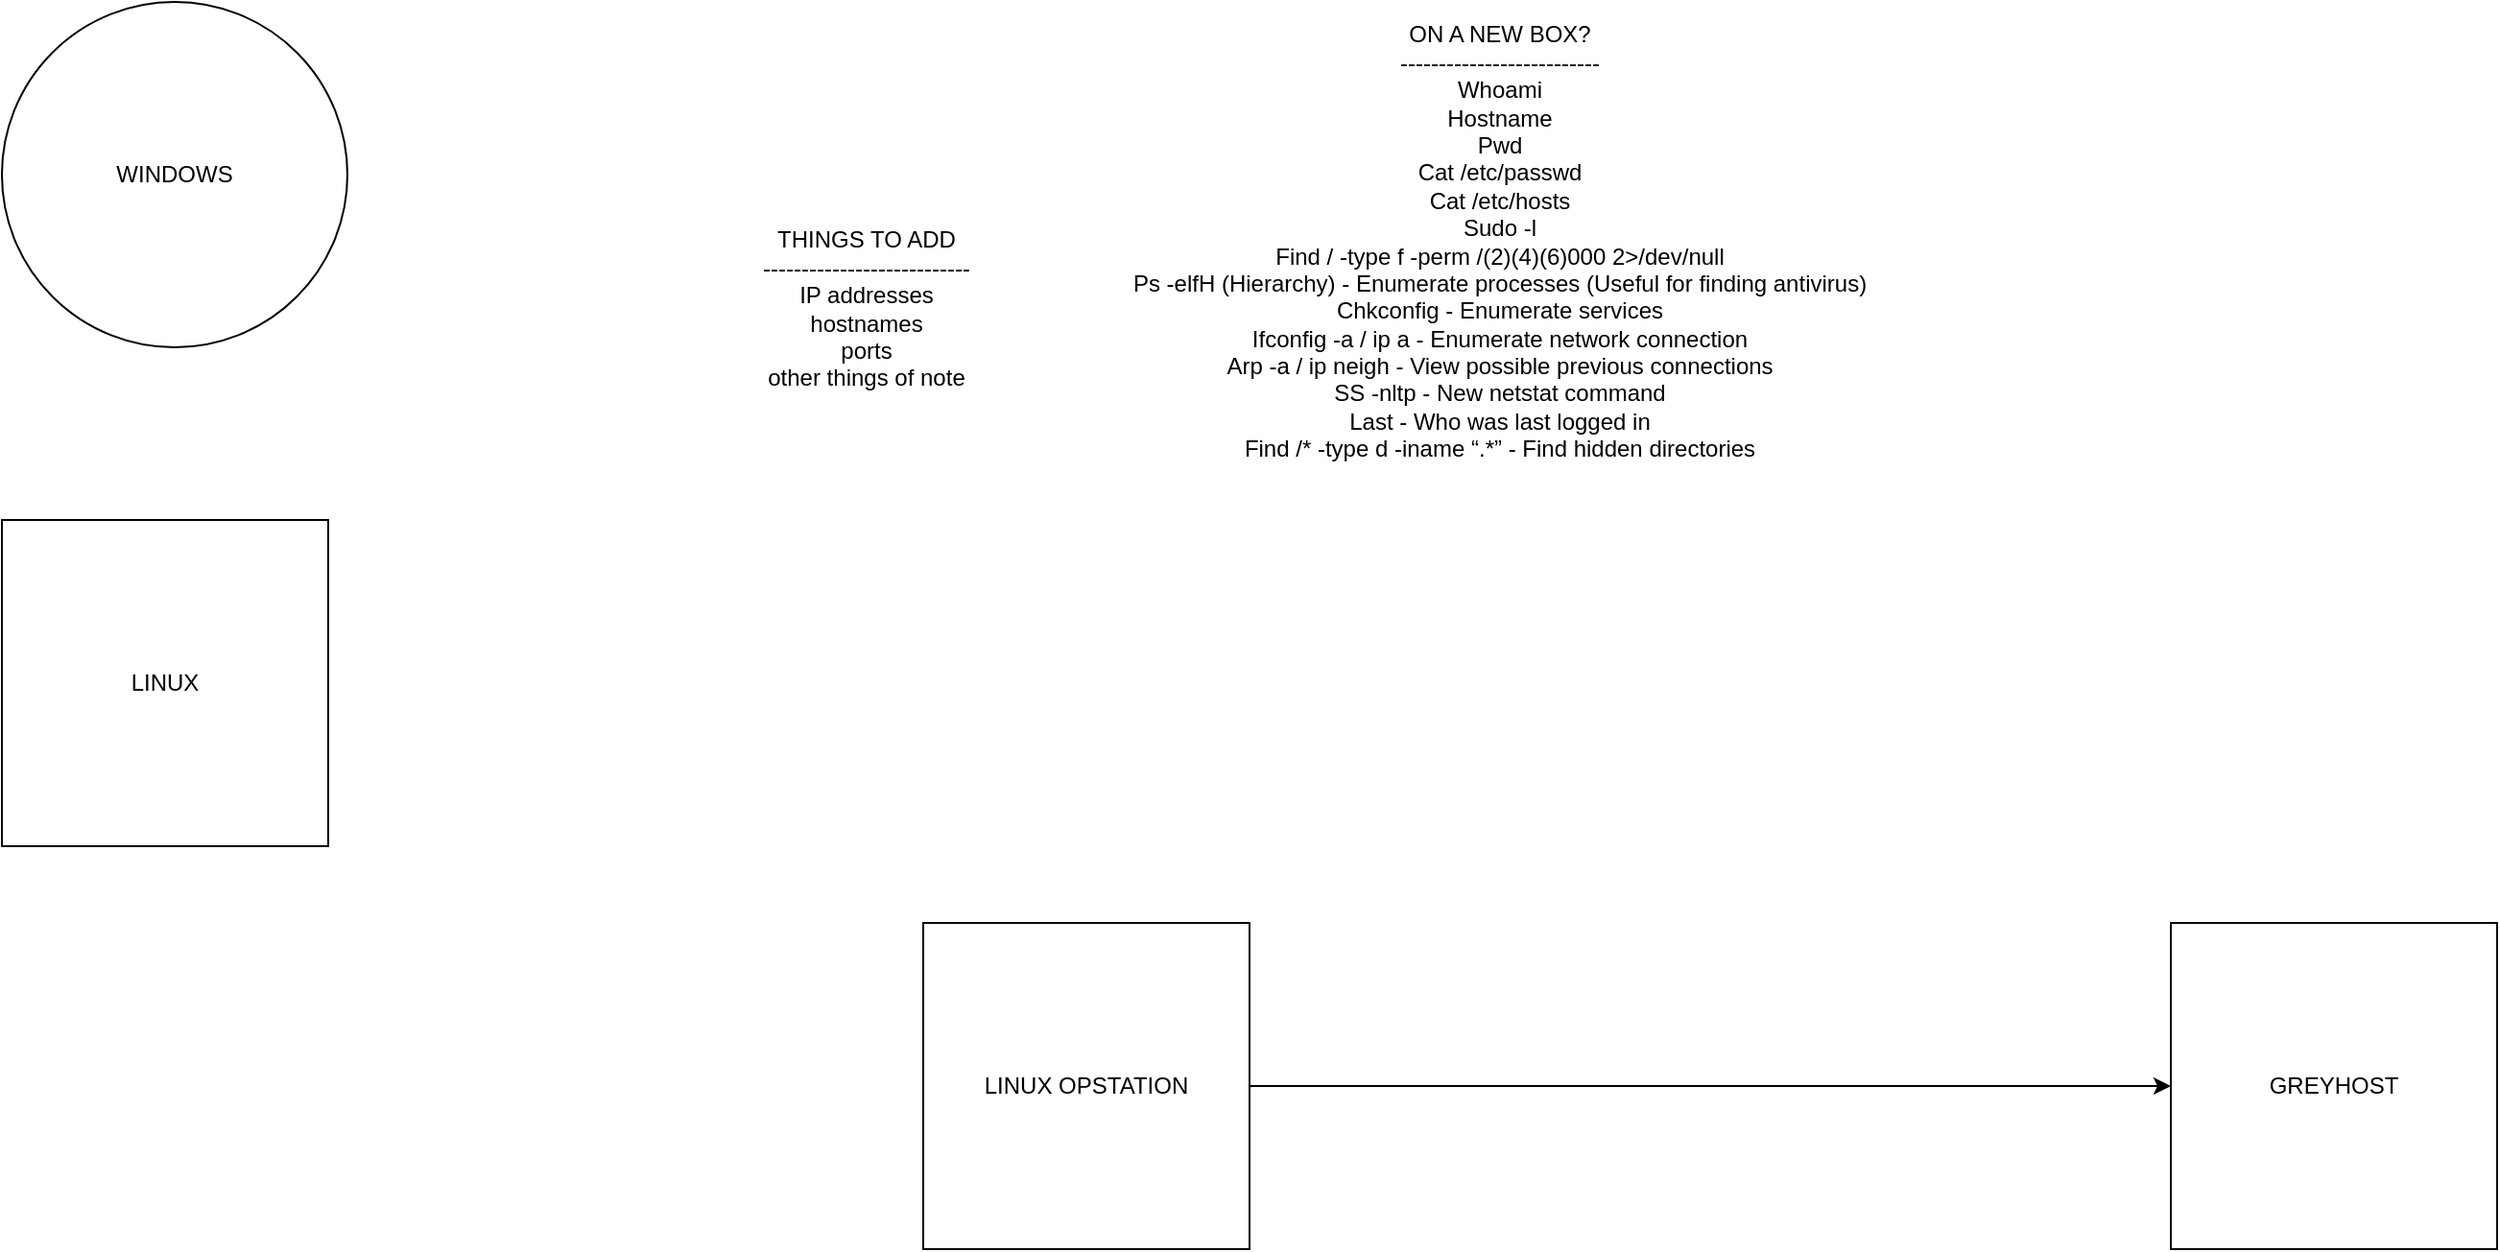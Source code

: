 <mxfile version="18.0.3" type="github">
  <diagram id="iwLks6HY5HqMqOYmhnq3" name="Page-1">
    <mxGraphModel dx="2844" dy="1572" grid="1" gridSize="10" guides="1" tooltips="1" connect="1" arrows="1" fold="1" page="1" pageScale="1" pageWidth="850" pageHeight="1100" math="0" shadow="0">
      <root>
        <mxCell id="0" />
        <mxCell id="1" parent="0" />
        <mxCell id="VXlB88j0Ht-4RjSV8-hH-1" value="LINUX" style="whiteSpace=wrap;html=1;aspect=fixed;" parent="1" vertex="1">
          <mxGeometry x="40" y="330" width="170" height="170" as="geometry" />
        </mxCell>
        <mxCell id="VXlB88j0Ht-4RjSV8-hH-2" value="WINDOWS" style="ellipse;whiteSpace=wrap;html=1;aspect=fixed;" parent="1" vertex="1">
          <mxGeometry x="40" y="60" width="180" height="180" as="geometry" />
        </mxCell>
        <mxCell id="VXlB88j0Ht-4RjSV8-hH-4" style="edgeStyle=orthogonalEdgeStyle;rounded=0;orthogonalLoop=1;jettySize=auto;html=1;" parent="1" source="VXlB88j0Ht-4RjSV8-hH-3" edge="1">
          <mxGeometry relative="1" as="geometry">
            <mxPoint x="1170.0" y="625" as="targetPoint" />
          </mxGeometry>
        </mxCell>
        <mxCell id="VXlB88j0Ht-4RjSV8-hH-3" value="LINUX OPSTATION" style="whiteSpace=wrap;html=1;aspect=fixed;" parent="1" vertex="1">
          <mxGeometry x="520" y="540" width="170" height="170" as="geometry" />
        </mxCell>
        <mxCell id="VXlB88j0Ht-4RjSV8-hH-5" value="GREYHOST" style="whiteSpace=wrap;html=1;aspect=fixed;" parent="1" vertex="1">
          <mxGeometry x="1170" y="540" width="170" height="170" as="geometry" />
        </mxCell>
        <mxCell id="VXlB88j0Ht-4RjSV8-hH-6" value="THINGS TO ADD&lt;br&gt;---------------------------&lt;br&gt;IP addresses&lt;br&gt;hostnames&lt;br&gt;ports&lt;br&gt;other things of note" style="text;html=1;align=center;verticalAlign=middle;resizable=0;points=[];autosize=1;strokeColor=none;fillColor=none;" parent="1" vertex="1">
          <mxGeometry x="430" y="175" width="120" height="90" as="geometry" />
        </mxCell>
        <mxCell id="5f5x71QMEZWMEhQyGvGR-1" value="ON A NEW BOX?&lt;br&gt;--------------------------&lt;br&gt;&lt;div&gt;Whoami&lt;/div&gt;&lt;div&gt;Hostname&lt;/div&gt;&lt;div&gt;Pwd&lt;/div&gt;&lt;div&gt;Cat /etc/passwd&lt;/div&gt;&lt;div&gt;Cat /etc/hosts&lt;/div&gt;&lt;div&gt;Sudo -l&lt;/div&gt;&lt;div&gt;Find / -type f -perm /(2)(4)(6)000 2&amp;gt;/dev/null&lt;/div&gt;&lt;div&gt;Ps -elfH (Hierarchy) - Enumerate processes (Useful for finding antivirus)&lt;/div&gt;&lt;div&gt;Chkconfig - Enumerate services&lt;/div&gt;&lt;div&gt;Ifconfig -a / ip a - Enumerate network connection&lt;/div&gt;&lt;div&gt;Arp -a / ip neigh - View possible previous connections&lt;/div&gt;&lt;div&gt;SS -nltp - New netstat command&lt;/div&gt;&lt;div&gt;Last - Who was last logged in&lt;/div&gt;&lt;div&gt;Find /* -type d -iname “.*” - Find hidden directories&lt;/div&gt;" style="text;html=1;align=center;verticalAlign=middle;resizable=0;points=[];autosize=1;strokeColor=none;fillColor=none;" vertex="1" parent="1">
          <mxGeometry x="620" y="70" width="400" height="230" as="geometry" />
        </mxCell>
      </root>
    </mxGraphModel>
  </diagram>
</mxfile>
